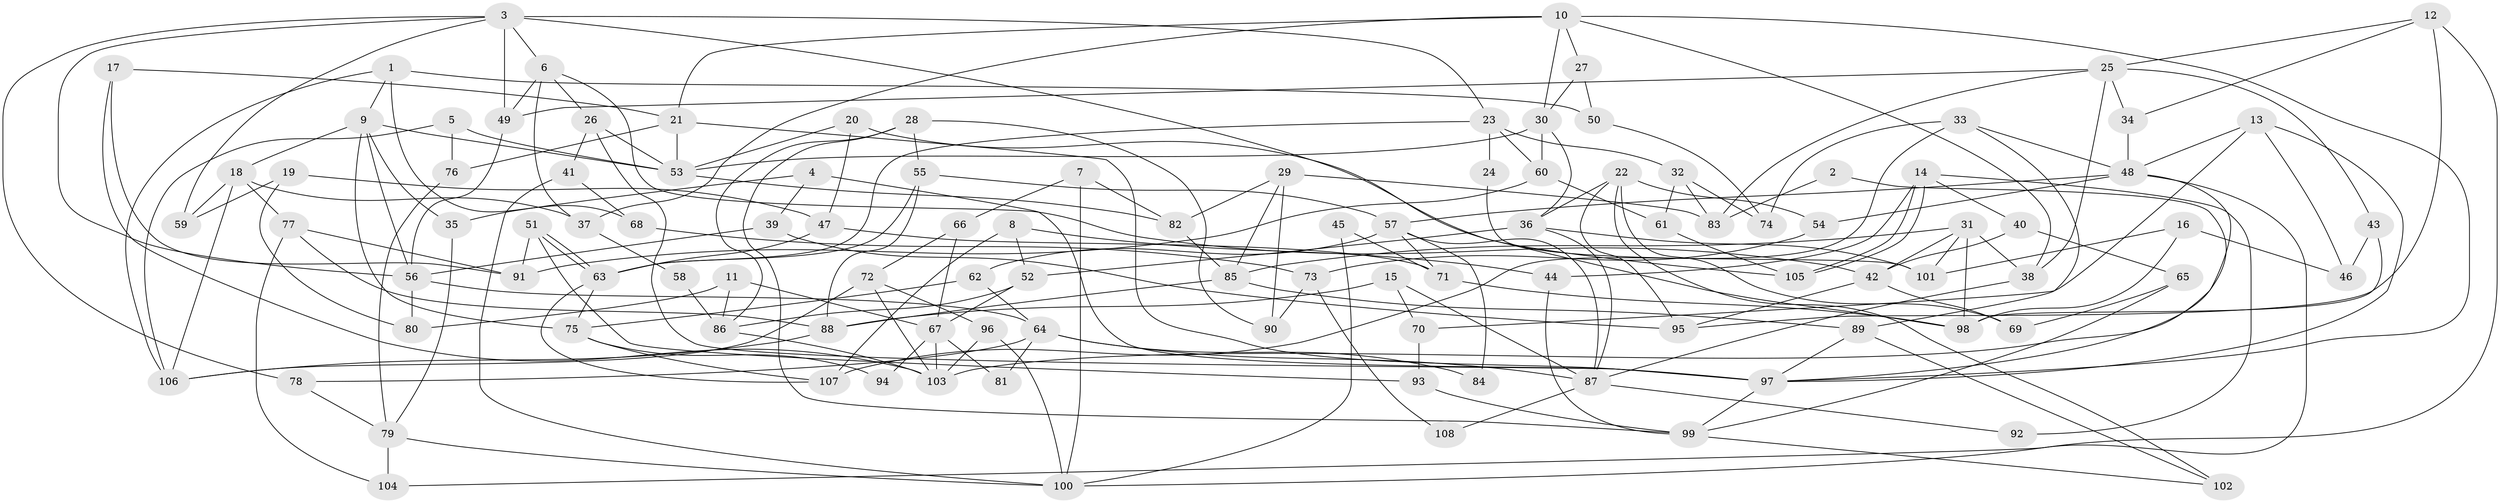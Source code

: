 // Generated by graph-tools (version 1.1) at 2025/26/03/09/25 03:26:22]
// undirected, 108 vertices, 216 edges
graph export_dot {
graph [start="1"]
  node [color=gray90,style=filled];
  1;
  2;
  3;
  4;
  5;
  6;
  7;
  8;
  9;
  10;
  11;
  12;
  13;
  14;
  15;
  16;
  17;
  18;
  19;
  20;
  21;
  22;
  23;
  24;
  25;
  26;
  27;
  28;
  29;
  30;
  31;
  32;
  33;
  34;
  35;
  36;
  37;
  38;
  39;
  40;
  41;
  42;
  43;
  44;
  45;
  46;
  47;
  48;
  49;
  50;
  51;
  52;
  53;
  54;
  55;
  56;
  57;
  58;
  59;
  60;
  61;
  62;
  63;
  64;
  65;
  66;
  67;
  68;
  69;
  70;
  71;
  72;
  73;
  74;
  75;
  76;
  77;
  78;
  79;
  80;
  81;
  82;
  83;
  84;
  85;
  86;
  87;
  88;
  89;
  90;
  91;
  92;
  93;
  94;
  95;
  96;
  97;
  98;
  99;
  100;
  101;
  102;
  103;
  104;
  105;
  106;
  107;
  108;
  1 -- 9;
  1 -- 106;
  1 -- 50;
  1 -- 68;
  2 -- 97;
  2 -- 83;
  3 -- 98;
  3 -- 23;
  3 -- 6;
  3 -- 49;
  3 -- 56;
  3 -- 59;
  3 -- 78;
  4 -- 97;
  4 -- 35;
  4 -- 39;
  5 -- 53;
  5 -- 106;
  5 -- 76;
  6 -- 49;
  6 -- 26;
  6 -- 37;
  6 -- 42;
  7 -- 100;
  7 -- 66;
  7 -- 82;
  8 -- 52;
  8 -- 107;
  8 -- 44;
  9 -- 18;
  9 -- 56;
  9 -- 35;
  9 -- 53;
  9 -- 75;
  10 -- 30;
  10 -- 97;
  10 -- 21;
  10 -- 27;
  10 -- 37;
  10 -- 38;
  11 -- 86;
  11 -- 67;
  11 -- 80;
  12 -- 104;
  12 -- 95;
  12 -- 25;
  12 -- 34;
  13 -- 97;
  13 -- 48;
  13 -- 46;
  13 -- 70;
  14 -- 44;
  14 -- 105;
  14 -- 105;
  14 -- 40;
  14 -- 92;
  15 -- 88;
  15 -- 70;
  15 -- 87;
  16 -- 98;
  16 -- 101;
  16 -- 46;
  17 -- 91;
  17 -- 21;
  17 -- 103;
  18 -- 37;
  18 -- 106;
  18 -- 59;
  18 -- 77;
  19 -- 80;
  19 -- 59;
  19 -- 47;
  20 -- 53;
  20 -- 47;
  20 -- 105;
  21 -- 53;
  21 -- 76;
  21 -- 97;
  22 -- 95;
  22 -- 69;
  22 -- 36;
  22 -- 54;
  22 -- 102;
  23 -- 63;
  23 -- 32;
  23 -- 24;
  23 -- 60;
  24 -- 101;
  25 -- 34;
  25 -- 38;
  25 -- 43;
  25 -- 49;
  25 -- 83;
  26 -- 97;
  26 -- 41;
  26 -- 53;
  27 -- 30;
  27 -- 50;
  28 -- 55;
  28 -- 99;
  28 -- 86;
  28 -- 90;
  29 -- 82;
  29 -- 90;
  29 -- 83;
  29 -- 85;
  30 -- 36;
  30 -- 53;
  30 -- 60;
  31 -- 85;
  31 -- 38;
  31 -- 42;
  31 -- 98;
  31 -- 101;
  32 -- 61;
  32 -- 83;
  32 -- 74;
  33 -- 74;
  33 -- 107;
  33 -- 48;
  33 -- 89;
  34 -- 48;
  35 -- 79;
  36 -- 87;
  36 -- 52;
  36 -- 101;
  37 -- 58;
  38 -- 87;
  39 -- 56;
  39 -- 95;
  40 -- 42;
  40 -- 65;
  41 -- 100;
  41 -- 68;
  42 -- 69;
  42 -- 95;
  43 -- 46;
  43 -- 98;
  44 -- 99;
  45 -- 100;
  45 -- 71;
  47 -- 71;
  47 -- 63;
  48 -- 57;
  48 -- 54;
  48 -- 100;
  48 -- 103;
  49 -- 56;
  50 -- 74;
  51 -- 63;
  51 -- 63;
  51 -- 91;
  51 -- 93;
  52 -- 86;
  52 -- 67;
  53 -- 82;
  54 -- 73;
  55 -- 63;
  55 -- 57;
  55 -- 88;
  56 -- 64;
  56 -- 80;
  57 -- 62;
  57 -- 87;
  57 -- 71;
  57 -- 84;
  58 -- 86;
  60 -- 61;
  60 -- 91;
  61 -- 105;
  62 -- 64;
  62 -- 75;
  63 -- 75;
  63 -- 107;
  64 -- 87;
  64 -- 78;
  64 -- 81;
  64 -- 84;
  65 -- 99;
  65 -- 69;
  66 -- 72;
  66 -- 67;
  67 -- 103;
  67 -- 81;
  67 -- 94;
  68 -- 73;
  70 -- 93;
  71 -- 98;
  72 -- 103;
  72 -- 96;
  72 -- 106;
  73 -- 90;
  73 -- 108;
  75 -- 94;
  75 -- 107;
  76 -- 79;
  77 -- 88;
  77 -- 91;
  77 -- 104;
  78 -- 79;
  79 -- 100;
  79 -- 104;
  82 -- 85;
  85 -- 88;
  85 -- 89;
  86 -- 103;
  87 -- 92;
  87 -- 108;
  88 -- 106;
  89 -- 97;
  89 -- 102;
  93 -- 99;
  96 -- 100;
  96 -- 103;
  97 -- 99;
  99 -- 102;
}
